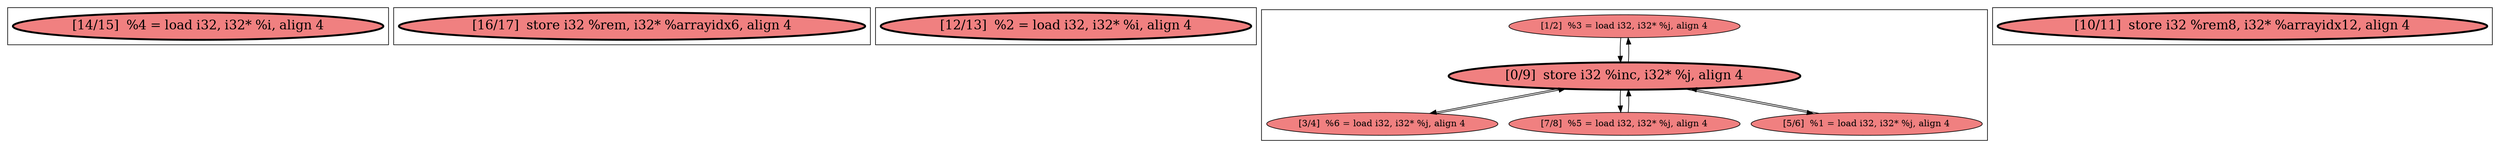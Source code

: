 
digraph G {





subgraph cluster4 {


node165 [penwidth=3.0,fontsize=20,fillcolor=lightcoral,label="[14/15]  %4 = load i32, i32* %i, align 4",shape=ellipse,style=filled ]



}

subgraph cluster3 {


node164 [penwidth=3.0,fontsize=20,fillcolor=lightcoral,label="[16/17]  store i32 %rem, i32* %arrayidx6, align 4",shape=ellipse,style=filled ]



}

subgraph cluster2 {


node163 [penwidth=3.0,fontsize=20,fillcolor=lightcoral,label="[12/13]  %2 = load i32, i32* %i, align 4",shape=ellipse,style=filled ]



}

subgraph cluster0 {


node161 [fillcolor=lightcoral,label="[1/2]  %3 = load i32, i32* %j, align 4",shape=ellipse,style=filled ]
node159 [fillcolor=lightcoral,label="[3/4]  %6 = load i32, i32* %j, align 4",shape=ellipse,style=filled ]
node160 [penwidth=3.0,fontsize=20,fillcolor=lightcoral,label="[0/9]  store i32 %inc, i32* %j, align 4",shape=ellipse,style=filled ]
node157 [fillcolor=lightcoral,label="[7/8]  %5 = load i32, i32* %j, align 4",shape=ellipse,style=filled ]
node158 [fillcolor=lightcoral,label="[5/6]  %1 = load i32, i32* %j, align 4",shape=ellipse,style=filled ]

node160->node159 [ ]
node160->node161 [ ]
node159->node160 [ ]
node157->node160 [ ]
node158->node160 [ ]
node161->node160 [ ]
node160->node157 [ ]
node160->node158 [ ]


}

subgraph cluster1 {


node162 [penwidth=3.0,fontsize=20,fillcolor=lightcoral,label="[10/11]  store i32 %rem8, i32* %arrayidx12, align 4",shape=ellipse,style=filled ]



}

}
